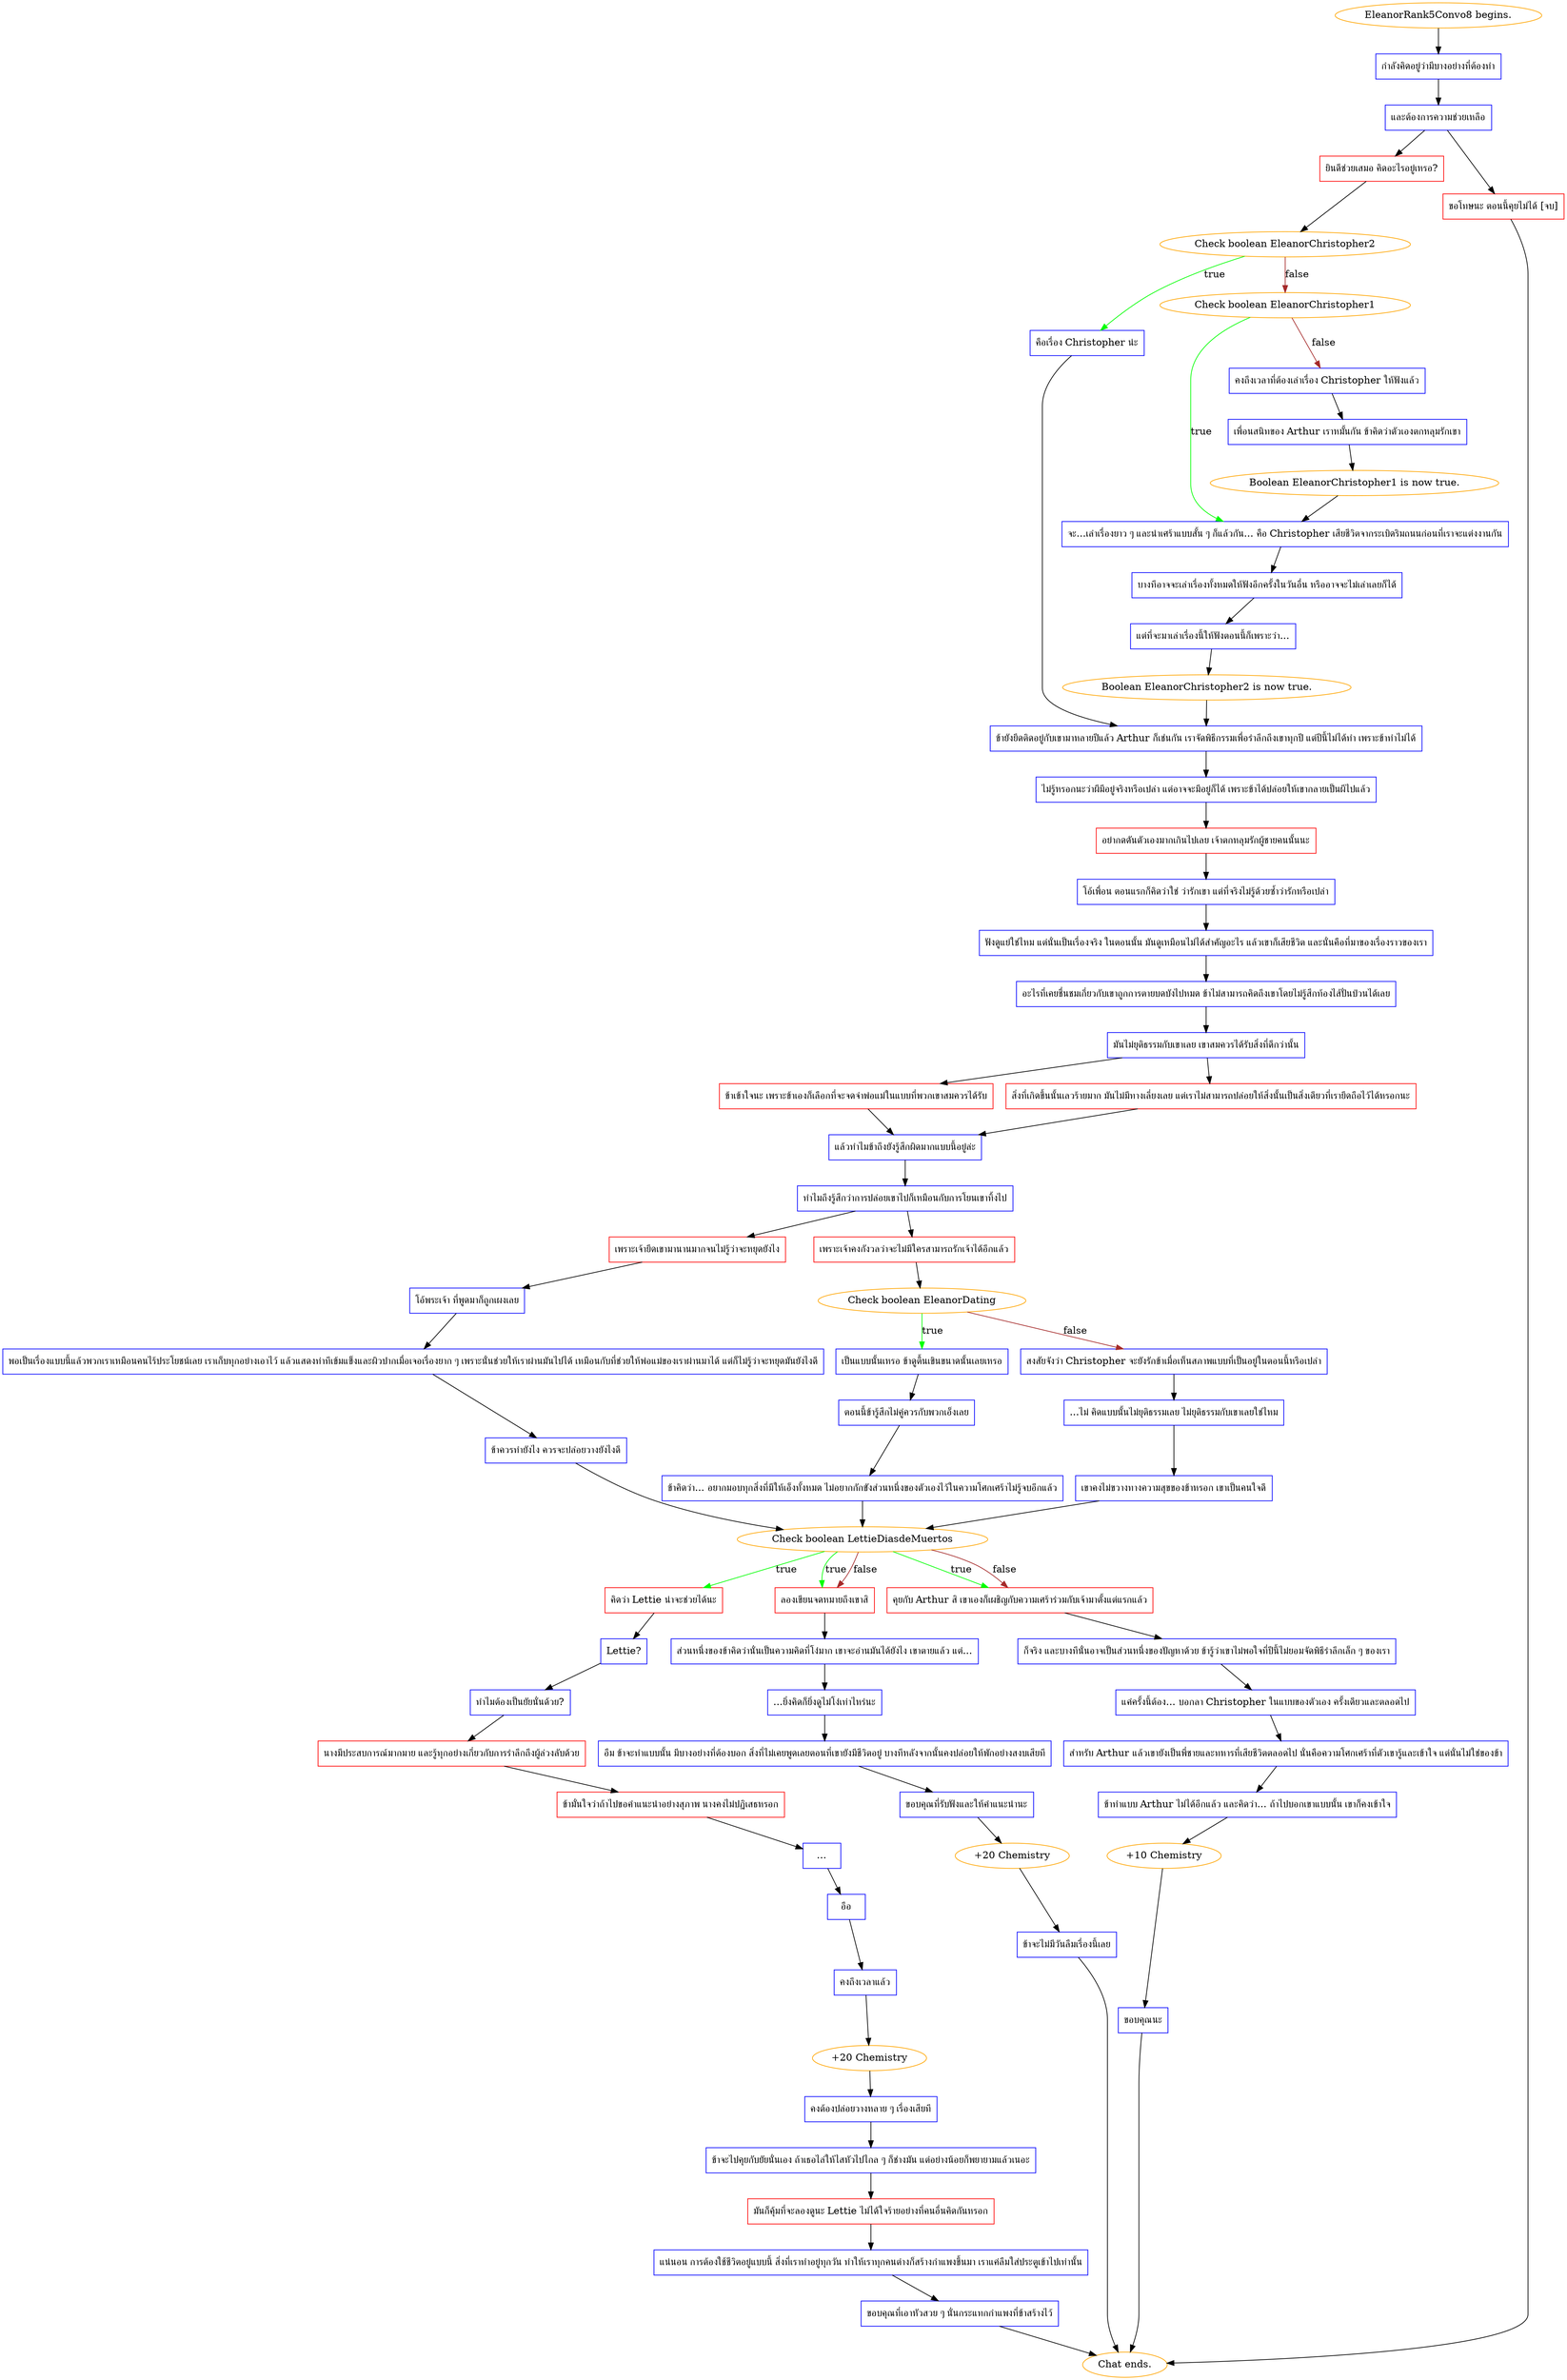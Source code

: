 digraph {
	"EleanorRank5Convo8 begins." [color=orange];
		"EleanorRank5Convo8 begins." -> j3196606251;
	j3196606251 [label="กำลังคิดอยู่ว่ามีบางอย่างที่ต้องทำ",shape=box,color=blue];
		j3196606251 -> j2452105113;
	j2452105113 [label="และต้องการความช่วยเหลือ",shape=box,color=blue];
		j2452105113 -> j1631997943;
		j2452105113 -> j1605941528;
	j1631997943 [label="ยินดีช่วยเสมอ คิดอะไรอยู่เหรอ?",shape=box,color=red];
		j1631997943 -> j2445443260;
	j1605941528 [label="ขอโทษนะ ตอนนี้คุยไม่ได้ [จบ]",shape=box,color=red];
		j1605941528 -> "Chat ends.";
	j2445443260 [label="Check boolean EleanorChristopher2",color=orange];
		j2445443260 -> j3199227331 [label=true,color=green];
		j2445443260 -> j167143005 [label=false,color=brown];
	"Chat ends." [color=orange];
	j3199227331 [label="คือเรื่อง Christopher น่ะ",shape=box,color=blue];
		j3199227331 -> j2611187968;
	j167143005 [label="Check boolean EleanorChristopher1",color=orange];
		j167143005 -> j1780608256 [label=true,color=green];
		j167143005 -> j355209851 [label=false,color=brown];
	j2611187968 [label="ข้ายังยึดติดอยู่กับเขามาหลายปีแล้ว Arthur ก็เช่นกัน เราจัดพิธีกรรมเพื่อรำลึกถึงเขาทุกปี แต่ปีนี้ไม่ได้ทำ เพราะข้าทำไม่ได้",shape=box,color=blue];
		j2611187968 -> j2419067212;
	j1780608256 [label="จะ...เล่าเรื่องยาว ๆ และน่าเศร้าแบบสั้น ๆ ก็แล้วกัน... คือ Christopher เสียชีวิตจากระเบิดริมถนนก่อนที่เราจะแต่งงานกัน",shape=box,color=blue];
		j1780608256 -> j3249949437;
	j355209851 [label="คงถึงเวลาที่ต้องเล่าเรื่อง Christopher ให้ฟังแล้ว",shape=box,color=blue];
		j355209851 -> j449328290;
	j2419067212 [label="ไม่รู้หรอกนะว่าผีมีอยู่จริงหรือเปล่า แต่อาจจะมีอยู่ก็ได้ เพราะข้าได้ปล่อยให้เขากลายเป็นผีไปแล้ว",shape=box,color=blue];
		j2419067212 -> j2843342351;
	j3249949437 [label="บางทีอาจจะเล่าเรื่องทั้งหมดให้ฟังอีกครั้งในวันอื่น หรืออาจจะไม่เล่าเลยก็ได้",shape=box,color=blue];
		j3249949437 -> j4067689429;
	j449328290 [label="เพื่อนสนิทของ Arthur เราหมั้นกัน ข้าคิดว่าตัวเองตกหลุมรักเขา",shape=box,color=blue];
		j449328290 -> j3201452457;
	j2843342351 [label="อย่ากดดันตัวเองมากเกินไปเลย เจ้าตกหลุมรักผู้ชายคนนั้นนะ",shape=box,color=red];
		j2843342351 -> j1000212053;
	j4067689429 [label="แต่ที่จะมาเล่าเรื่องนี้ให้ฟังตอนนี้ก็เพราะว่า...",shape=box,color=blue];
		j4067689429 -> j2297038795;
	j3201452457 [label="Boolean EleanorChristopher1 is now true.",color=orange];
		j3201452457 -> j1780608256;
	j1000212053 [label="โอ้เพื่อน ตอนแรกก็คิดว่าใช่ ว่ารักเขา แต่ที่จริงไม่รู้ด้วยซ้ำว่ารักหรือเปล่า",shape=box,color=blue];
		j1000212053 -> j1795201673;
	j2297038795 [label="Boolean EleanorChristopher2 is now true.",color=orange];
		j2297038795 -> j2611187968;
	j1795201673 [label="ฟังดูแย่ใช่ไหม แต่นั่นเป็นเรื่องจริง ในตอนนั้น มันดูเหมือนไม่ได้สำคัญอะไร แล้วเขาก็เสียชีวิต และนั่นคือที่มาของเรื่องราวของเรา",shape=box,color=blue];
		j1795201673 -> j945589141;
	j945589141 [label="อะไรที่เคยชื่นชมเกี่ยวกับเขาถูกการตายบดบังไปหมด ข้าไม่สามารถคิดถึงเขาโดยไม่รู้สึกท้องไส้ปั่นป่วนได้เลย",shape=box,color=blue];
		j945589141 -> j3481103510;
	j3481103510 [label="มันไม่ยุติธรรมกับเขาเลย เขาสมควรได้รับสิ่งที่ดีกว่านั้น",shape=box,color=blue];
		j3481103510 -> j3618906962;
		j3481103510 -> j3532486933;
	j3618906962 [label="ข้าเข้าใจนะ เพราะข้าเองก็เลือกที่จะจดจำพ่อแม่ในแบบที่พวกเขาสมควรได้รับ",shape=box,color=red];
		j3618906962 -> j3101774790;
	j3532486933 [label="สิ่งที่เกิดขึ้นนั้นเลวร้ายมาก มันไม่มีทางเลี่ยงเลย แต่เราไม่สามารถปล่อยให้สิ่งนั้นเป็นสิ่งเดียวที่เรายึดถือไว้ได้หรอกนะ",shape=box,color=red];
		j3532486933 -> j3101774790;
	j3101774790 [label="แล้วทำไมข้าถึงยังรู้สึกผิดมากแบบนี้อยู่ล่ะ",shape=box,color=blue];
		j3101774790 -> j507644650;
	j507644650 [label="ทำไมถึงรู้สึกว่าการปล่อยเขาไปก็เหมือนกับการโยนเขาทิ้งไป",shape=box,color=blue];
		j507644650 -> j1481807516;
		j507644650 -> j2824588757;
	j1481807516 [label="เพราะเจ้ายึดเขามานานมากจนไม่รู้ว่าจะหยุดยังไง",shape=box,color=red];
		j1481807516 -> j3548351285;
	j2824588757 [label="เพราะเจ้าคงกังวลว่าจะไม่มีใครสามารถรักเจ้าได้อีกแล้ว",shape=box,color=red];
		j2824588757 -> j2999255483;
	j3548351285 [label="โอ้พระเจ้า ที่พูดมาก็ถูกเผงเลย",shape=box,color=blue];
		j3548351285 -> j2579591569;
	j2999255483 [label="Check boolean EleanorDating",color=orange];
		j2999255483 -> j3622689328 [label=true,color=green];
		j2999255483 -> j219744188 [label=false,color=brown];
	j2579591569 [label="พอเป็นเรื่องแบบนี้แล้วพวกเราเหมือนคนไร้ประโยชน์เลย เราเก็บทุกอย่างเอาไว้ แล้วแสดงท่าทีเข้มแข็งและผิวปากเมื่อเจอเรื่องยาก ๆ เพราะนั่นช่วยให้เราผ่านมันไปได้ เหมือนกับที่ช่วยให้พ่อแม่ของเราผ่านมาได้ แต่ก็ไม่รู้ว่าจะหยุดมันยังไงดี",shape=box,color=blue];
		j2579591569 -> j2294804414;
	j3622689328 [label="เป็นแบบนั้นเหรอ ข้าดูตื้นเขินขนาดนั้นเลยเหรอ",shape=box,color=blue];
		j3622689328 -> j3537473007;
	j219744188 [label="สงสัยจังว่า Christopher จะยังรักข้าเมื่อเห็นสภาพแบบที่เป็นอยู่ในตอนนี้หรือเปล่า",shape=box,color=blue];
		j219744188 -> j1194393924;
	j2294804414 [label="ข้าควรทำยังไง ควรจะปล่อยวางยังไงดี",shape=box,color=blue];
		j2294804414 -> j3258575278;
	j3537473007 [label="ตอนนี้ข้ารู้สึกไม่คู่ควรกับพวกเอ็งเลย",shape=box,color=blue];
		j3537473007 -> j2401696706;
	j1194393924 [label="...ไม่ คิดแบบนั้นไม่ยุติธรรมเลย ไม่ยุติธรรมกับเขาเลยใช่ไหม",shape=box,color=blue];
		j1194393924 -> j32292256;
	j3258575278 [label="Check boolean LettieDiasdeMuertos",color=orange];
		j3258575278 -> j1322350300 [label=true,color=green];
		j3258575278 -> j2607243580 [label=true,color=green];
		j3258575278 -> j420190031 [label=true,color=green];
		j3258575278 -> j2607243580 [label=false,color=brown];
		j3258575278 -> j420190031 [label=false,color=brown];
	j2401696706 [label="ข้าคิดว่า... อยากมอบทุกสิ่งที่มีให้เอ็งทั้งหมด ไม่อยากกักขังส่วนหนึ่งของตัวเองไว้ในความโศกเศร้าไม่รู้จบอีกแล้ว",shape=box,color=blue];
		j2401696706 -> j3258575278;
	j32292256 [label="เขาคงไม่ขวางทางความสุขของข้าหรอก เขาเป็นคนใจดี",shape=box,color=blue];
		j32292256 -> j3258575278;
	j1322350300 [label="คิดว่า Lettie น่าจะช่วยได้นะ",shape=box,color=red];
		j1322350300 -> j129850558;
	j2607243580 [label="ลองเขียนจดหมายถึงเขาสิ",shape=box,color=red];
		j2607243580 -> j2828930612;
	j420190031 [label="คุยกับ Arthur สิ เขาเองก็เผชิญกับความเศร้าร่วมกับเจ้ามาตั้งแต่แรกแล้ว",shape=box,color=red];
		j420190031 -> j4043528859;
	j129850558 [label="Lettie?",shape=box,color=blue];
		j129850558 -> j2773730583;
	j2828930612 [label="ส่วนหนึ่งของข้าคิดว่านั่นเป็นความคิดที่โง่มาก เขาจะอ่านมันได้ยังไง เขาตายแล้ว แต่...",shape=box,color=blue];
		j2828930612 -> j3015176552;
	j4043528859 [label="ก็จริง และบางทีนั่นอาจเป็นส่วนหนึ่งของปัญหาด้วย ข้ารู้ว่าเขาไม่พอใจที่ปีนี้ไม่ยอมจัดพิธีรำลึกเล็ก ๆ ของเรา",shape=box,color=blue];
		j4043528859 -> j1830436442;
	j2773730583 [label="ทำไมต้องเป็นยัยนั่นด้วย?",shape=box,color=blue];
		j2773730583 -> j2983535477;
	j3015176552 [label="...ยิ่งคิดก็ยิ่งดูไม่โง่เท่าไหร่นะ",shape=box,color=blue];
		j3015176552 -> j2071861728;
	j1830436442 [label="แค่ครั้งนี้ต้อง... บอกลา Christopher ในแบบของตัวเอง ครั้งเดียวและตลอดไป",shape=box,color=blue];
		j1830436442 -> j2841828166;
	j2983535477 [label="นางมีประสบการณ์มากมาย และรู้ทุกอย่างเกี่ยวกับการรำลึกถึงผู้ล่วงลับด้วย",shape=box,color=red];
		j2983535477 -> j2625705672;
	j2071861728 [label="อืม ข้าจะทำแบบนั้น มีบางอย่างที่ต้องบอก สิ่งที่ไม่เคยพูดเลยตอนที่เขายังมีชีวิตอยู่ บางทีหลังจากนั้นคงปล่อยให้พักอย่างสงบเสียที",shape=box,color=blue];
		j2071861728 -> j2219084280;
	j2841828166 [label="สำหรับ Arthur แล้วเขายังเป็นพี่ชายและทหารที่เสียชีวิตตลอดไป นั่นคือความโศกเศร้าที่ตัวเขารู้และเข้าใจ แต่นั่นไม่ใช่ของข้า",shape=box,color=blue];
		j2841828166 -> j1461188958;
	j2625705672 [label="ข้ามั่นใจว่าถ้าไปขอคำแนะนำอย่างสุภาพ นางคงไม่ปฏิเสธหรอก",shape=box,color=red];
		j2625705672 -> j793844483;
	j2219084280 [label="ขอบคุณที่รับฟังและให้คำแนะนำนะ",shape=box,color=blue];
		j2219084280 -> j3378072958;
	j1461188958 [label="ข้าทำแบบ Arthur ไม่ได้อีกแล้ว และคิดว่า... ถ้าไปบอกเขาแบบนั้น เขาก็คงเข้าใจ",shape=box,color=blue];
		j1461188958 -> j474595486;
	j793844483 [label="…",shape=box,color=blue];
		j793844483 -> j603756064;
	j3378072958 [label="+20 Chemistry",color=orange];
		j3378072958 -> j1929500941;
	j474595486 [label="+10 Chemistry",color=orange];
		j474595486 -> j3350592799;
	j603756064 [label="อือ",shape=box,color=blue];
		j603756064 -> j1103157500;
	j1929500941 [label="ข้าจะไม่มีวันลืมเรื่องนี้เลย",shape=box,color=blue];
		j1929500941 -> "Chat ends.";
	j3350592799 [label="ขอบคุณนะ",shape=box,color=blue];
		j3350592799 -> "Chat ends.";
	j1103157500 [label="คงถึงเวลาแล้ว",shape=box,color=blue];
		j1103157500 -> j436605954;
	j436605954 [label="+20 Chemistry",color=orange];
		j436605954 -> j241768082;
	j241768082 [label="คงต้องปล่อยวางหลาย ๆ เรื่องเสียที",shape=box,color=blue];
		j241768082 -> j344941303;
	j344941303 [label="ข้าจะไปคุยกับยัยนั่นเอง ถ้าเธอไล่ให้ไสหัวไปไกล ๆ ก็ช่างมัน แต่อย่างน้อยก็พยายามแล้วเนอะ",shape=box,color=blue];
		j344941303 -> j2847432742;
	j2847432742 [label="มันก็คุ้มที่จะลองดูนะ Lettie ไม่ได้ใจร้ายอย่างที่คนอื่นคิดกันหรอก",shape=box,color=red];
		j2847432742 -> j3892695543;
	j3892695543 [label="แน่นอน การต้องใช้ชีวิตอยู่แบบนี้ สิ่งที่เราทำอยู่ทุกวัน ทำให้เราทุกคนต่างก็สร้างกำแพงขึ้นมา เราแค่ลืมใส่ประตูเข้าไปเท่านั้น",shape=box,color=blue];
		j3892695543 -> j246709181;
	j246709181 [label="ขอบคุณที่เอาหัวสวย ๆ นั่นกระแทกกำแพงที่ข้าสร้างไว้",shape=box,color=blue];
		j246709181 -> "Chat ends.";
}